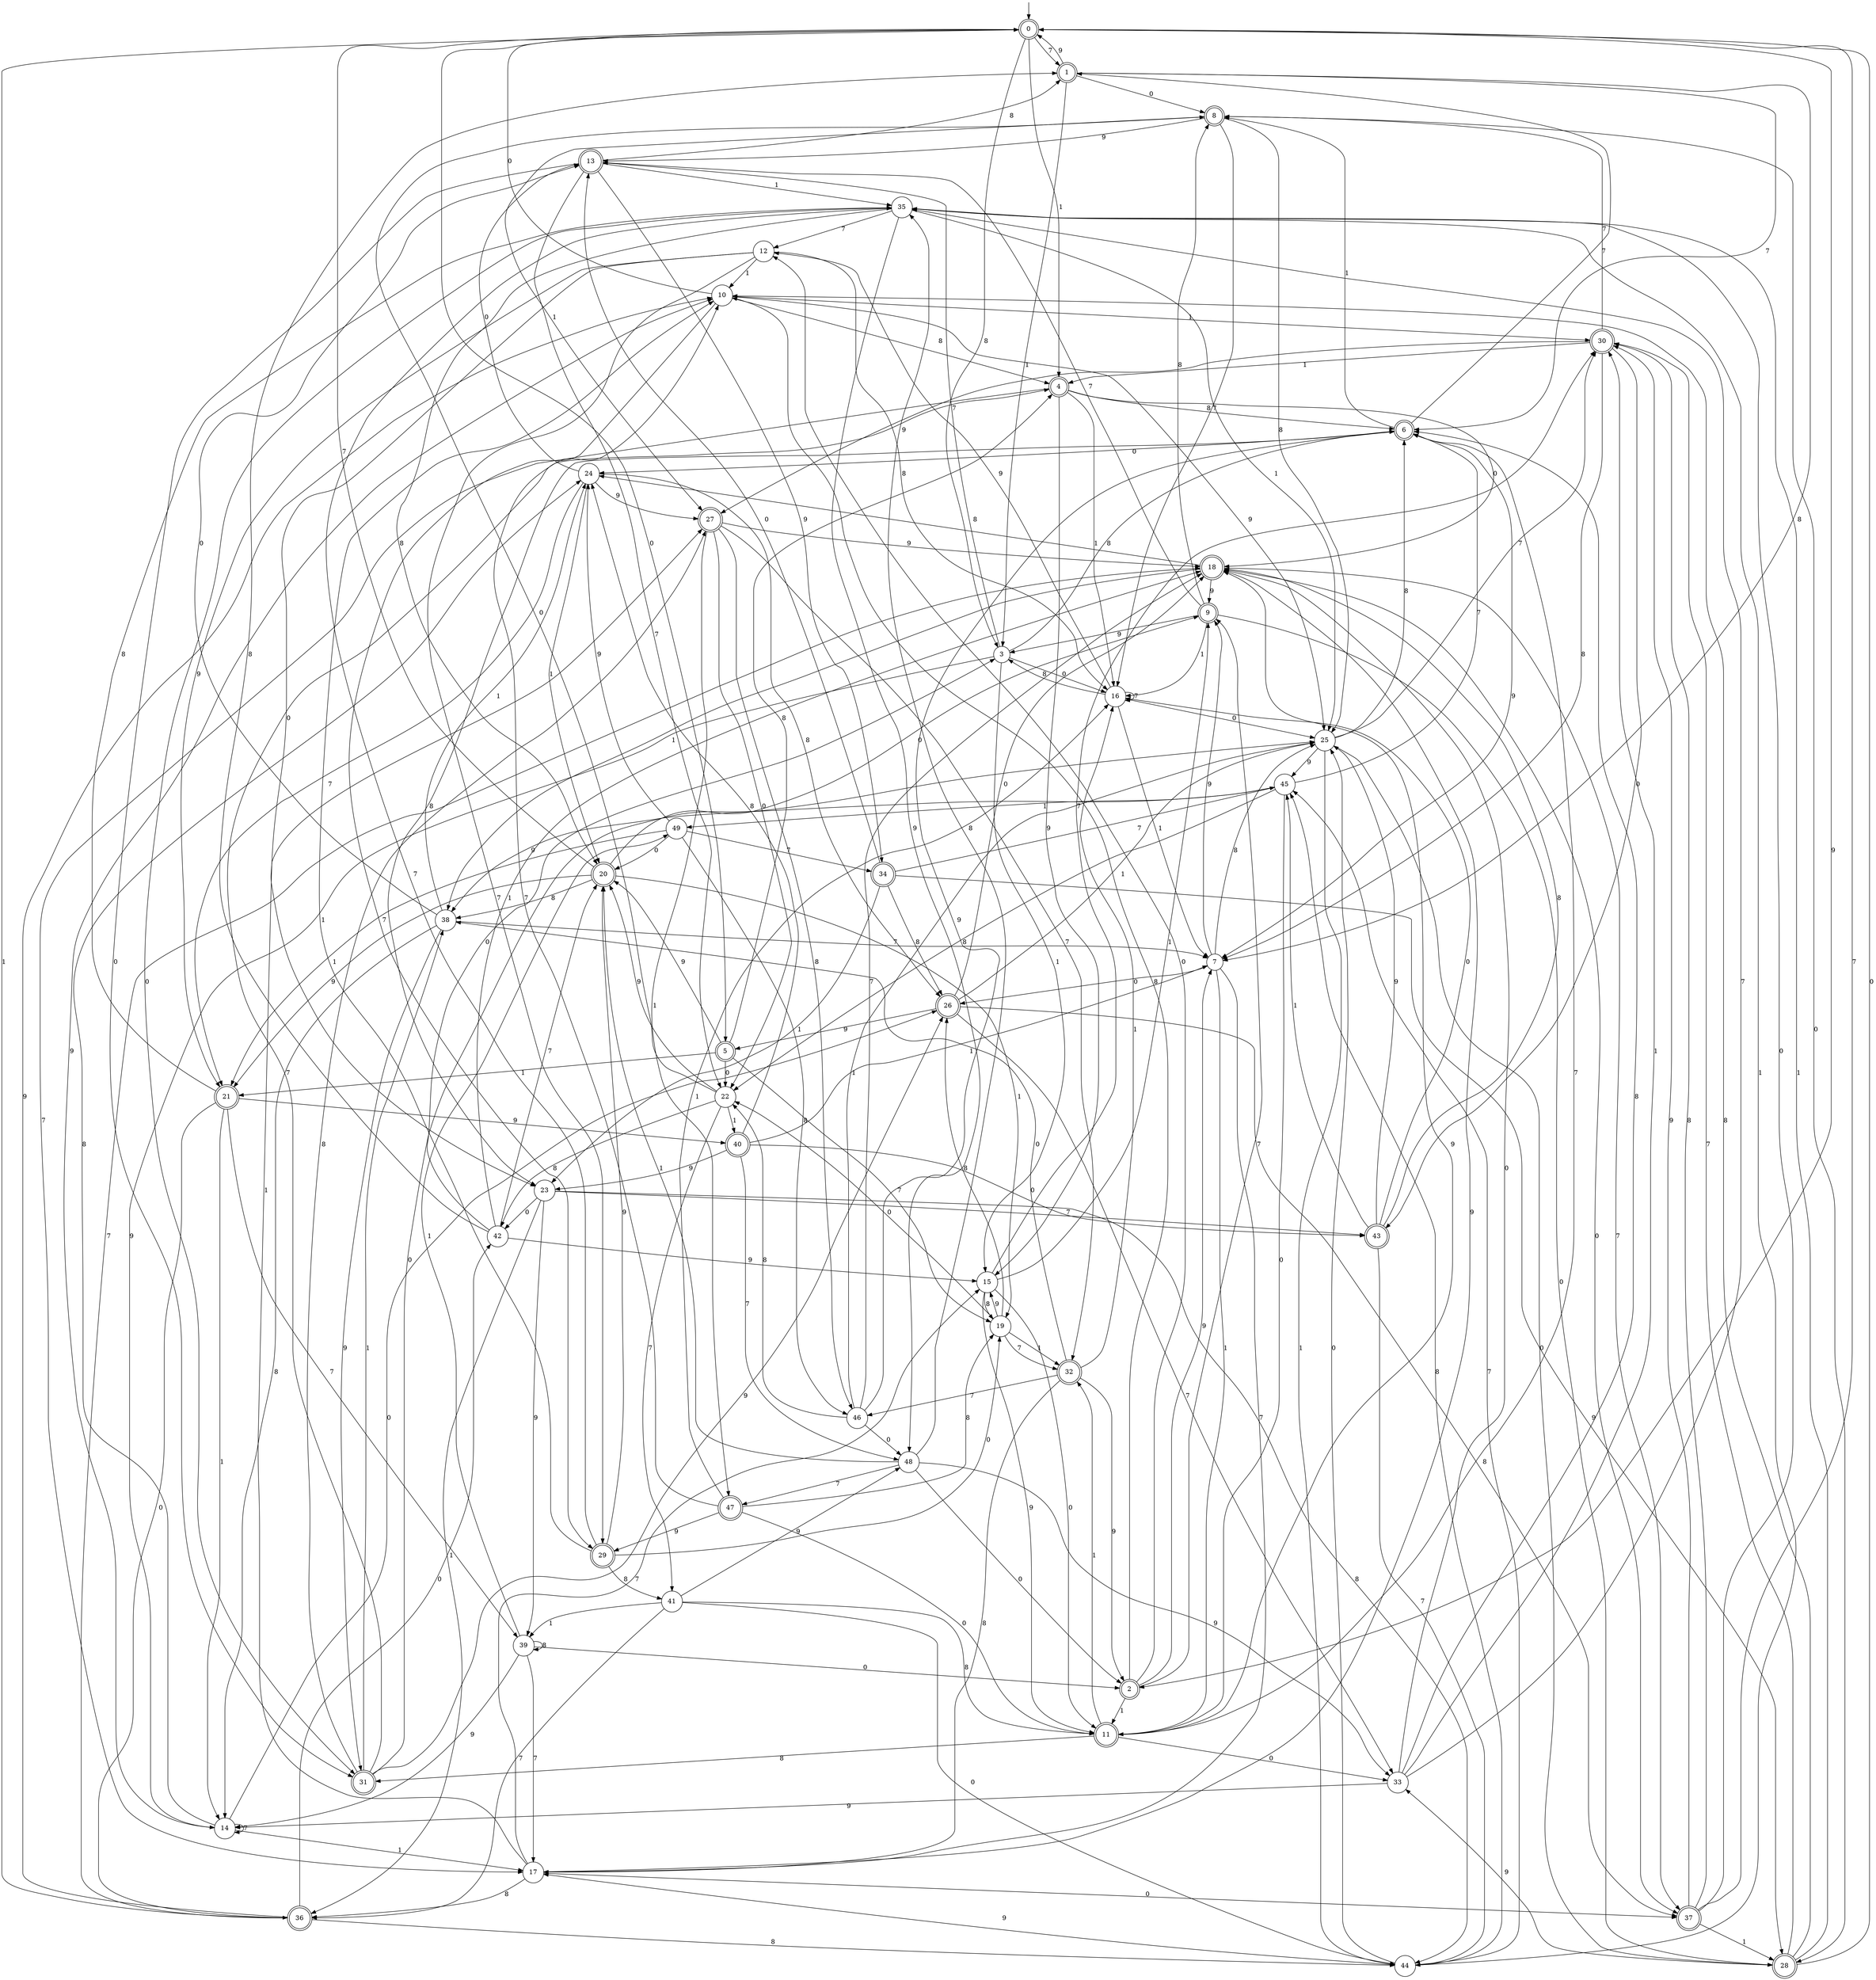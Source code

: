 digraph g {

	s0 [shape="doublecircle" label="0"];
	s1 [shape="doublecircle" label="1"];
	s2 [shape="doublecircle" label="2"];
	s3 [shape="circle" label="3"];
	s4 [shape="doublecircle" label="4"];
	s5 [shape="doublecircle" label="5"];
	s6 [shape="doublecircle" label="6"];
	s7 [shape="circle" label="7"];
	s8 [shape="doublecircle" label="8"];
	s9 [shape="doublecircle" label="9"];
	s10 [shape="circle" label="10"];
	s11 [shape="doublecircle" label="11"];
	s12 [shape="circle" label="12"];
	s13 [shape="doublecircle" label="13"];
	s14 [shape="circle" label="14"];
	s15 [shape="circle" label="15"];
	s16 [shape="circle" label="16"];
	s17 [shape="circle" label="17"];
	s18 [shape="doublecircle" label="18"];
	s19 [shape="circle" label="19"];
	s20 [shape="doublecircle" label="20"];
	s21 [shape="doublecircle" label="21"];
	s22 [shape="circle" label="22"];
	s23 [shape="circle" label="23"];
	s24 [shape="circle" label="24"];
	s25 [shape="circle" label="25"];
	s26 [shape="doublecircle" label="26"];
	s27 [shape="doublecircle" label="27"];
	s28 [shape="doublecircle" label="28"];
	s29 [shape="doublecircle" label="29"];
	s30 [shape="doublecircle" label="30"];
	s31 [shape="doublecircle" label="31"];
	s32 [shape="doublecircle" label="32"];
	s33 [shape="circle" label="33"];
	s34 [shape="doublecircle" label="34"];
	s35 [shape="circle" label="35"];
	s36 [shape="doublecircle" label="36"];
	s37 [shape="doublecircle" label="37"];
	s38 [shape="circle" label="38"];
	s39 [shape="circle" label="39"];
	s40 [shape="doublecircle" label="40"];
	s41 [shape="circle" label="41"];
	s42 [shape="circle" label="42"];
	s43 [shape="doublecircle" label="43"];
	s44 [shape="circle" label="44"];
	s45 [shape="circle" label="45"];
	s46 [shape="circle" label="46"];
	s47 [shape="doublecircle" label="47"];
	s48 [shape="circle" label="48"];
	s49 [shape="circle" label="49"];
	s0 -> s1 [label="7"];
	s0 -> s2 [label="9"];
	s0 -> s3 [label="8"];
	s0 -> s4 [label="1"];
	s0 -> s5 [label="0"];
	s1 -> s6 [label="7"];
	s1 -> s0 [label="9"];
	s1 -> s7 [label="8"];
	s1 -> s3 [label="1"];
	s1 -> s8 [label="0"];
	s2 -> s9 [label="7"];
	s2 -> s7 [label="9"];
	s2 -> s10 [label="8"];
	s2 -> s11 [label="1"];
	s2 -> s12 [label="0"];
	s3 -> s13 [label="7"];
	s3 -> s14 [label="9"];
	s3 -> s6 [label="8"];
	s3 -> s15 [label="1"];
	s3 -> s16 [label="0"];
	s4 -> s17 [label="7"];
	s4 -> s15 [label="9"];
	s4 -> s6 [label="8"];
	s4 -> s16 [label="1"];
	s4 -> s18 [label="0"];
	s5 -> s19 [label="7"];
	s5 -> s20 [label="9"];
	s5 -> s4 [label="8"];
	s5 -> s21 [label="1"];
	s5 -> s22 [label="0"];
	s6 -> s1 [label="7"];
	s6 -> s7 [label="9"];
	s6 -> s23 [label="8"];
	s6 -> s8 [label="1"];
	s6 -> s24 [label="0"];
	s7 -> s17 [label="7"];
	s7 -> s9 [label="9"];
	s7 -> s25 [label="8"];
	s7 -> s11 [label="1"];
	s7 -> s26 [label="0"];
	s8 -> s16 [label="7"];
	s8 -> s13 [label="9"];
	s8 -> s25 [label="8"];
	s8 -> s27 [label="1"];
	s8 -> s28 [label="0"];
	s9 -> s13 [label="7"];
	s9 -> s3 [label="9"];
	s9 -> s8 [label="8"];
	s9 -> s16 [label="1"];
	s9 -> s28 [label="0"];
	s10 -> s29 [label="7"];
	s10 -> s25 [label="9"];
	s10 -> s4 [label="8"];
	s10 -> s30 [label="1"];
	s10 -> s0 [label="0"];
	s11 -> s6 [label="7"];
	s11 -> s18 [label="9"];
	s11 -> s31 [label="8"];
	s11 -> s32 [label="1"];
	s11 -> s33 [label="0"];
	s12 -> s29 [label="7"];
	s12 -> s21 [label="9"];
	s12 -> s16 [label="8"];
	s12 -> s10 [label="1"];
	s12 -> s23 [label="0"];
	s13 -> s22 [label="7"];
	s13 -> s34 [label="9"];
	s13 -> s1 [label="8"];
	s13 -> s35 [label="1"];
	s13 -> s31 [label="0"];
	s14 -> s14 [label="7"];
	s14 -> s10 [label="9"];
	s14 -> s24 [label="8"];
	s14 -> s17 [label="1"];
	s14 -> s26 [label="0"];
	s15 -> s30 [label="7"];
	s15 -> s11 [label="9"];
	s15 -> s19 [label="8"];
	s15 -> s9 [label="1"];
	s15 -> s11 [label="0"];
	s16 -> s16 [label="7"];
	s16 -> s12 [label="9"];
	s16 -> s3 [label="8"];
	s16 -> s7 [label="1"];
	s16 -> s25 [label="0"];
	s17 -> s15 [label="7"];
	s17 -> s18 [label="9"];
	s17 -> s36 [label="8"];
	s17 -> s27 [label="1"];
	s17 -> s37 [label="0"];
	s18 -> s37 [label="7"];
	s18 -> s9 [label="9"];
	s18 -> s24 [label="8"];
	s18 -> s38 [label="1"];
	s18 -> s37 [label="0"];
	s19 -> s32 [label="7"];
	s19 -> s15 [label="9"];
	s19 -> s26 [label="8"];
	s19 -> s32 [label="1"];
	s19 -> s22 [label="0"];
	s20 -> s0 [label="7"];
	s20 -> s21 [label="9"];
	s20 -> s38 [label="8"];
	s20 -> s19 [label="1"];
	s20 -> s9 [label="0"];
	s21 -> s39 [label="7"];
	s21 -> s40 [label="9"];
	s21 -> s35 [label="8"];
	s21 -> s14 [label="1"];
	s21 -> s36 [label="0"];
	s22 -> s41 [label="7"];
	s22 -> s20 [label="9"];
	s22 -> s42 [label="8"];
	s22 -> s40 [label="1"];
	s22 -> s8 [label="0"];
	s23 -> s43 [label="7"];
	s23 -> s39 [label="9"];
	s23 -> s44 [label="8"];
	s23 -> s36 [label="1"];
	s23 -> s42 [label="0"];
	s24 -> s21 [label="7"];
	s24 -> s27 [label="9"];
	s24 -> s26 [label="8"];
	s24 -> s20 [label="1"];
	s24 -> s13 [label="0"];
	s25 -> s30 [label="7"];
	s25 -> s45 [label="9"];
	s25 -> s6 [label="8"];
	s25 -> s44 [label="1"];
	s25 -> s28 [label="0"];
	s26 -> s33 [label="7"];
	s26 -> s5 [label="9"];
	s26 -> s37 [label="8"];
	s26 -> s25 [label="1"];
	s26 -> s18 [label="0"];
	s27 -> s32 [label="7"];
	s27 -> s18 [label="9"];
	s27 -> s46 [label="8"];
	s27 -> s47 [label="1"];
	s27 -> s22 [label="0"];
	s28 -> s30 [label="7"];
	s28 -> s33 [label="9"];
	s28 -> s10 [label="8"];
	s28 -> s35 [label="1"];
	s28 -> s0 [label="0"];
	s29 -> s35 [label="7"];
	s29 -> s20 [label="9"];
	s29 -> s41 [label="8"];
	s29 -> s10 [label="1"];
	s29 -> s19 [label="0"];
	s30 -> s8 [label="7"];
	s30 -> s27 [label="9"];
	s30 -> s7 [label="8"];
	s30 -> s4 [label="1"];
	s30 -> s43 [label="0"];
	s31 -> s4 [label="7"];
	s31 -> s26 [label="9"];
	s31 -> s27 [label="8"];
	s31 -> s38 [label="1"];
	s31 -> s25 [label="0"];
	s32 -> s46 [label="7"];
	s32 -> s2 [label="9"];
	s32 -> s17 [label="8"];
	s32 -> s16 [label="1"];
	s32 -> s38 [label="0"];
	s33 -> s35 [label="7"];
	s33 -> s14 [label="9"];
	s33 -> s6 [label="8"];
	s33 -> s30 [label="1"];
	s33 -> s18 [label="0"];
	s34 -> s45 [label="7"];
	s34 -> s28 [label="9"];
	s34 -> s26 [label="8"];
	s34 -> s23 [label="1"];
	s34 -> s13 [label="0"];
	s35 -> s12 [label="7"];
	s35 -> s48 [label="9"];
	s35 -> s20 [label="8"];
	s35 -> s25 [label="1"];
	s35 -> s31 [label="0"];
	s36 -> s18 [label="7"];
	s36 -> s10 [label="9"];
	s36 -> s44 [label="8"];
	s36 -> s0 [label="1"];
	s36 -> s42 [label="0"];
	s37 -> s0 [label="7"];
	s37 -> s30 [label="9"];
	s37 -> s30 [label="8"];
	s37 -> s28 [label="1"];
	s37 -> s35 [label="0"];
	s38 -> s7 [label="7"];
	s38 -> s31 [label="9"];
	s38 -> s14 [label="8"];
	s38 -> s24 [label="1"];
	s38 -> s13 [label="0"];
	s39 -> s17 [label="7"];
	s39 -> s14 [label="9"];
	s39 -> s39 [label="8"];
	s39 -> s49 [label="1"];
	s39 -> s2 [label="0"];
	s40 -> s48 [label="7"];
	s40 -> s23 [label="9"];
	s40 -> s24 [label="8"];
	s40 -> s7 [label="1"];
	s40 -> s43 [label="0"];
	s41 -> s36 [label="7"];
	s41 -> s48 [label="9"];
	s41 -> s11 [label="8"];
	s41 -> s39 [label="1"];
	s41 -> s44 [label="0"];
	s42 -> s20 [label="7"];
	s42 -> s15 [label="9"];
	s42 -> s1 [label="8"];
	s42 -> s18 [label="1"];
	s42 -> s3 [label="0"];
	s43 -> s44 [label="7"];
	s43 -> s25 [label="9"];
	s43 -> s18 [label="8"];
	s43 -> s45 [label="1"];
	s43 -> s16 [label="0"];
	s44 -> s45 [label="7"];
	s44 -> s17 [label="9"];
	s44 -> s45 [label="8"];
	s44 -> s35 [label="1"];
	s44 -> s25 [label="0"];
	s45 -> s6 [label="7"];
	s45 -> s38 [label="9"];
	s45 -> s22 [label="8"];
	s45 -> s49 [label="1"];
	s45 -> s11 [label="0"];
	s46 -> s18 [label="7"];
	s46 -> s6 [label="9"];
	s46 -> s22 [label="8"];
	s46 -> s25 [label="1"];
	s46 -> s48 [label="0"];
	s47 -> s10 [label="7"];
	s47 -> s29 [label="9"];
	s47 -> s19 [label="8"];
	s47 -> s16 [label="1"];
	s47 -> s11 [label="0"];
	s48 -> s47 [label="7"];
	s48 -> s33 [label="9"];
	s48 -> s35 [label="8"];
	s48 -> s20 [label="1"];
	s48 -> s2 [label="0"];
	s49 -> s34 [label="7"];
	s49 -> s24 [label="9"];
	s49 -> s46 [label="8"];
	s49 -> s21 [label="1"];
	s49 -> s20 [label="0"];

__start0 [label="" shape="none" width="0" height="0"];
__start0 -> s0;

}
